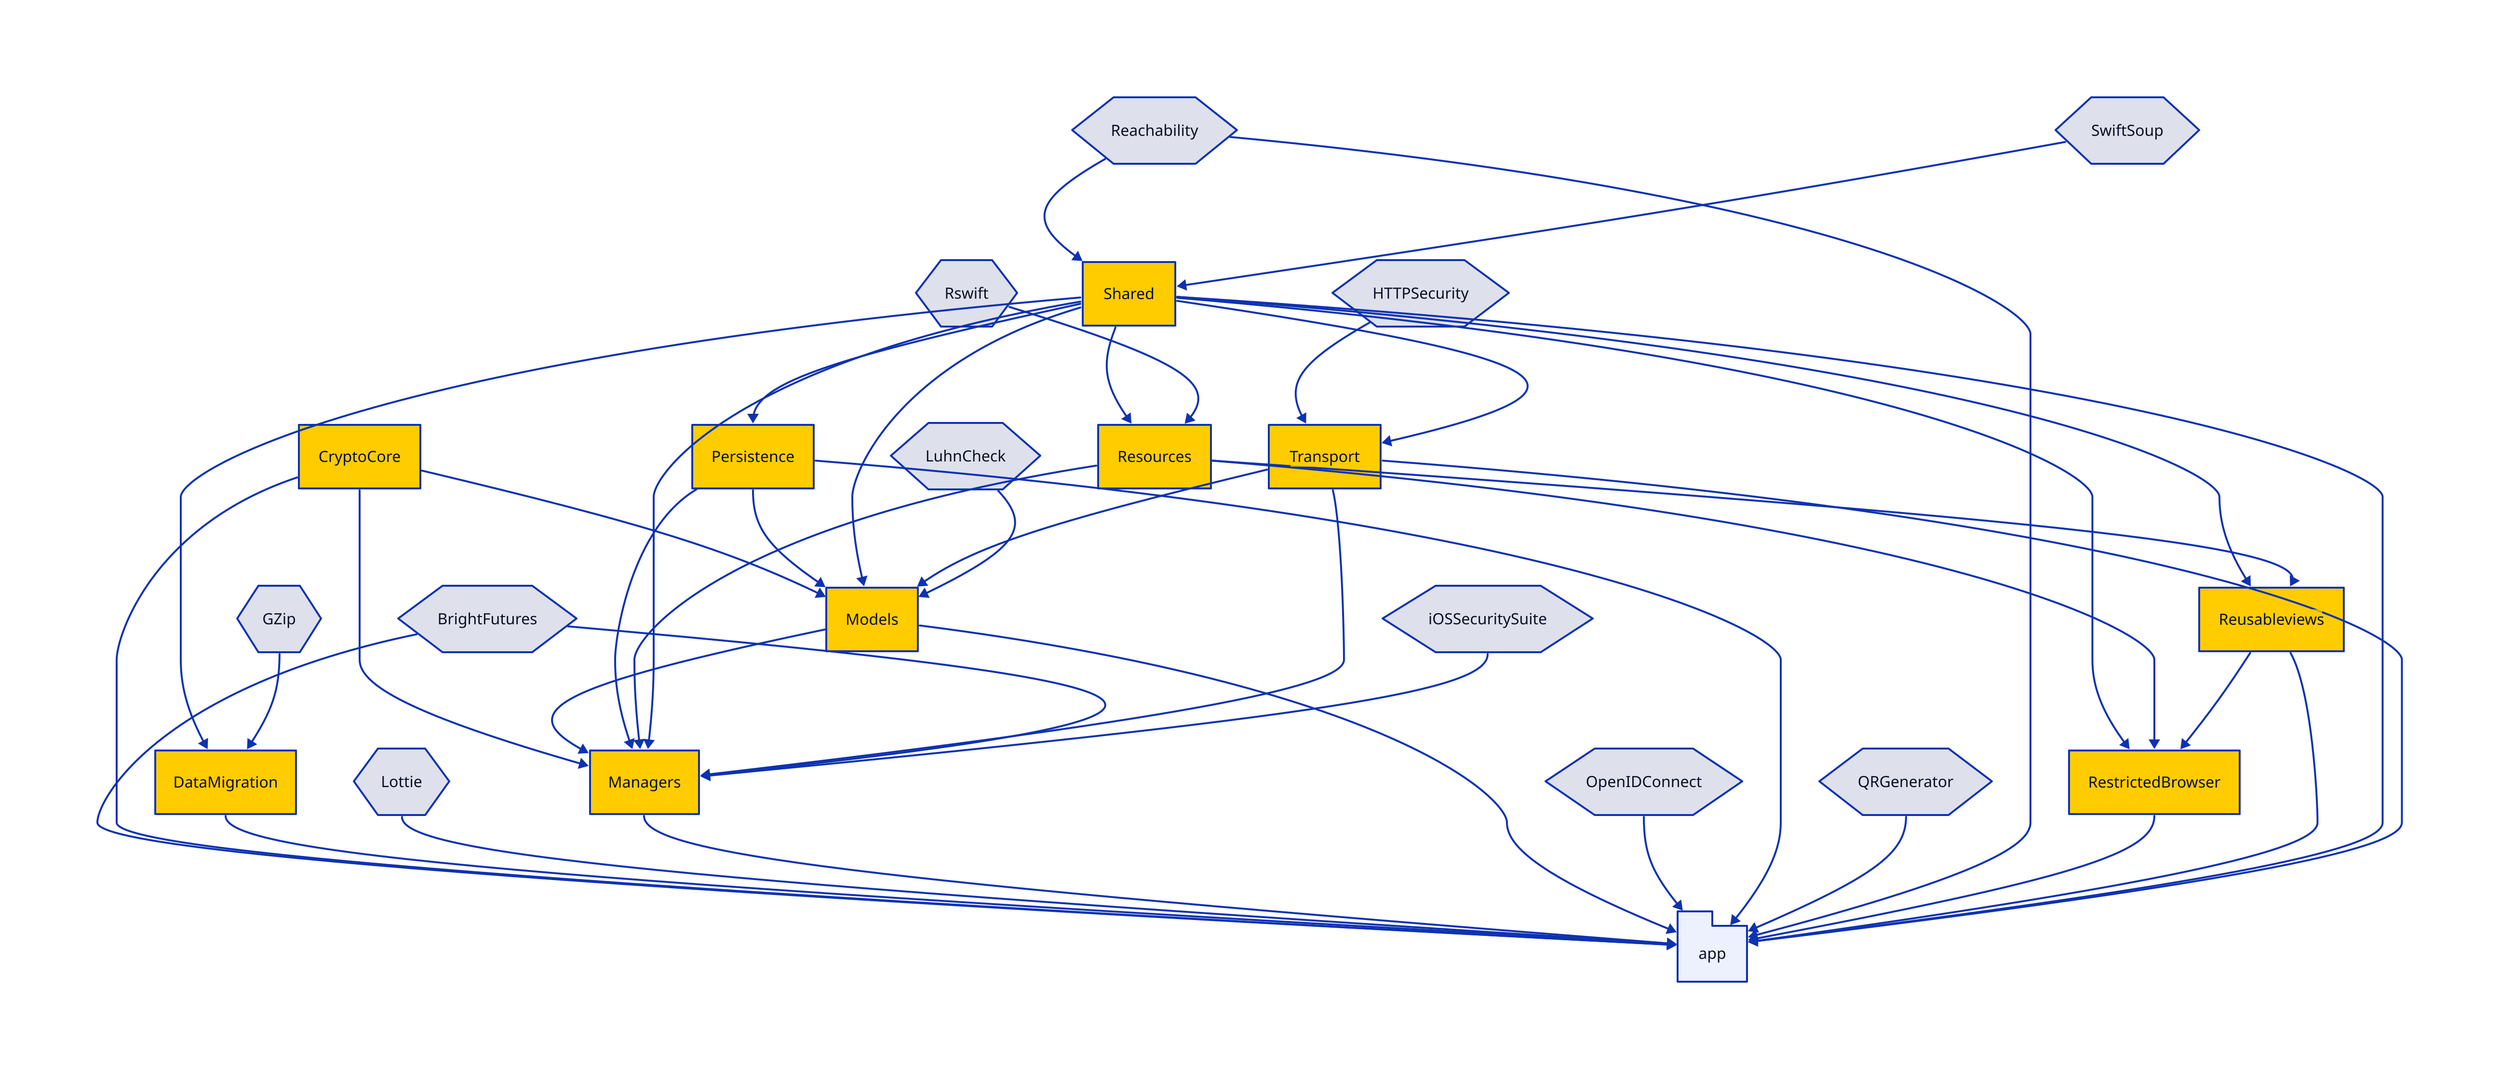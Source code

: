 direction: down

# Third-Party
Rswift: {
  shape: hexagon
}
Reachability: {
  shape: hexagon
}
BrightFutures: {
  shape: hexagon
}
HTTPSecurity: {
  shape: hexagon
}
LuhnCheck: {
  shape: hexagon
}
iOSSecuritySuite: {
  shape: hexagon
}
Lottie: {
  shape: hexagon
}
QRGenerator: {
  shape: hexagon
}
OpenIDConnect: {
  shape: hexagon
}
SwiftSoup: {
  shape: hexagon
}
GZip: {
  shape: hexagon
}

# The application

app: {
  shape: package
}

app <- BrightFutures
app <- CryptoCore
app <- DataMigration
app <- Lottie
app <- Managers
app <- Models
app <- OpenIDConnect
app <- Persistence
app <- QRGenerator
app <- Reachability
app <- RestrictedBrowser
app <- Reusableviews
app <- Shared
app <- Transport

# - Packages - 

CryptoCore { style.fill: "#ffcc00" }

DataMigration { style.fill: "#ffcc00" }
DataMigration <- Shared
DataMigration <- GZip

Managers { style.fill: "#ffcc00" }
Managers <- CryptoCore
Managers <- Models
Managers <- Persistence
Managers <- Resources
Managers <- Shared
Managers <- Transport
Managers <- BrightFutures
Managers <- iOSSecuritySuite

Models { style.fill: "#ffcc00" }
Models <- CryptoCore
Models <- Persistence
Models <- Shared
Models <- Transport
Models <- LuhnCheck

Persistence { style.fill: "#ffcc00" }
Persistence <- Shared

Resources { style.fill: "#ffcc00" }
Resources <- Shared
Resources <- Rswift

RestrictedBrowser { style.fill: "#ffcc00" }
RestrictedBrowser <- Shared
RestrictedBrowser <- Resources
RestrictedBrowser <- ReusableViews

ReusableViews { style.fill: "#ffcc00" }
ReusableViews <- Shared
ReusableViews <- Resources

Shared { style.fill: "#ffcc00" }
Shared <- Reachability
Shared <- SwiftSoup

Transport { style.fill: "#ffcc00" }
Transport <- HTTPSecurity
Transport <- Shared